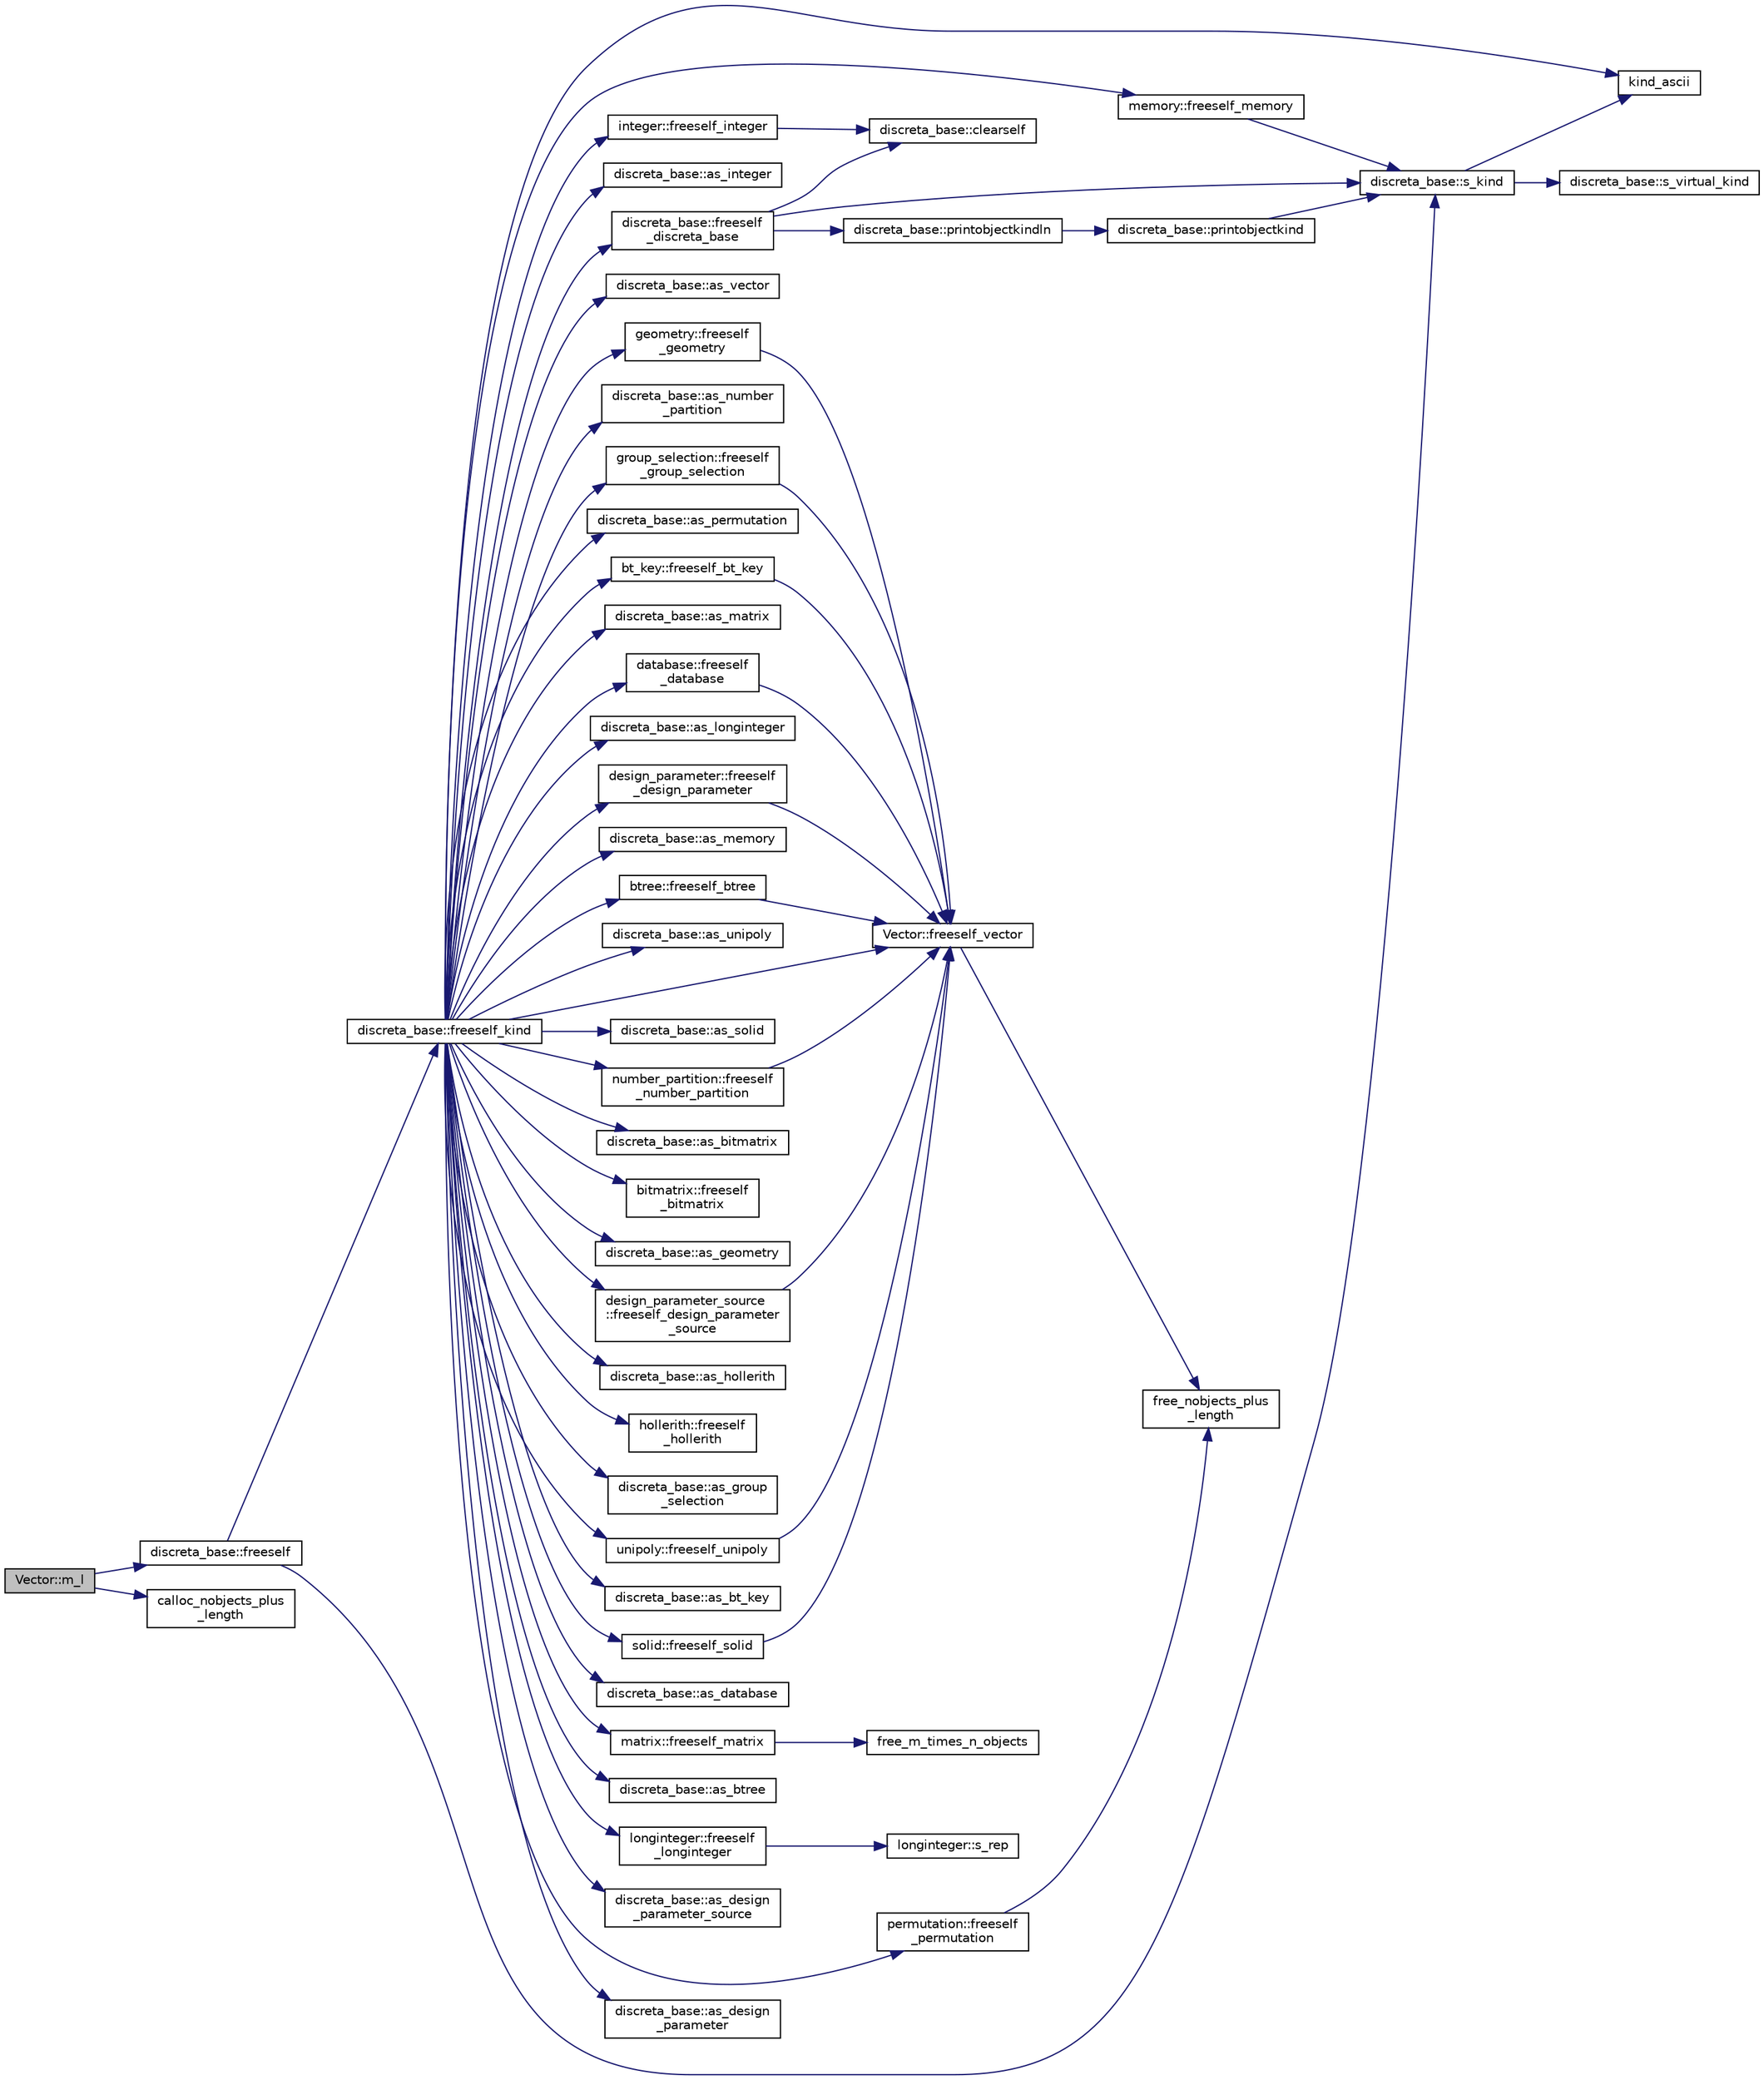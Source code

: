 digraph "Vector::m_l"
{
  edge [fontname="Helvetica",fontsize="10",labelfontname="Helvetica",labelfontsize="10"];
  node [fontname="Helvetica",fontsize="10",shape=record];
  rankdir="LR";
  Node2644 [label="Vector::m_l",height=0.2,width=0.4,color="black", fillcolor="grey75", style="filled", fontcolor="black"];
  Node2644 -> Node2645 [color="midnightblue",fontsize="10",style="solid",fontname="Helvetica"];
  Node2645 [label="discreta_base::freeself",height=0.2,width=0.4,color="black", fillcolor="white", style="filled",URL="$d7/d71/classdiscreta__base.html#a9a3c9501a562293b5667c11b9174d6e5"];
  Node2645 -> Node2646 [color="midnightblue",fontsize="10",style="solid",fontname="Helvetica"];
  Node2646 [label="discreta_base::freeself_kind",height=0.2,width=0.4,color="black", fillcolor="white", style="filled",URL="$d7/d71/classdiscreta__base.html#a63a23ada2165b3838fab719ed458cec8"];
  Node2646 -> Node2647 [color="midnightblue",fontsize="10",style="solid",fontname="Helvetica"];
  Node2647 [label="discreta_base::freeself\l_discreta_base",height=0.2,width=0.4,color="black", fillcolor="white", style="filled",URL="$d7/d71/classdiscreta__base.html#a8b1ec2cee4566034441e066dc2c027db"];
  Node2647 -> Node2648 [color="midnightblue",fontsize="10",style="solid",fontname="Helvetica"];
  Node2648 [label="discreta_base::s_kind",height=0.2,width=0.4,color="black", fillcolor="white", style="filled",URL="$d7/d71/classdiscreta__base.html#a8a830025c74adbbc3362418a7c2ba157"];
  Node2648 -> Node2649 [color="midnightblue",fontsize="10",style="solid",fontname="Helvetica"];
  Node2649 [label="discreta_base::s_virtual_kind",height=0.2,width=0.4,color="black", fillcolor="white", style="filled",URL="$d7/d71/classdiscreta__base.html#a52778a6d6943a468be083d0785d418fb"];
  Node2648 -> Node2650 [color="midnightblue",fontsize="10",style="solid",fontname="Helvetica"];
  Node2650 [label="kind_ascii",height=0.2,width=0.4,color="black", fillcolor="white", style="filled",URL="$d9/d60/discreta_8h.html#ad0ce825a9f29bc6cec27e1b64cfe27bf"];
  Node2647 -> Node2651 [color="midnightblue",fontsize="10",style="solid",fontname="Helvetica"];
  Node2651 [label="discreta_base::printobjectkindln",height=0.2,width=0.4,color="black", fillcolor="white", style="filled",URL="$d7/d71/classdiscreta__base.html#a677ccc8f392ebedde05e453f8cf59559"];
  Node2651 -> Node2652 [color="midnightblue",fontsize="10",style="solid",fontname="Helvetica"];
  Node2652 [label="discreta_base::printobjectkind",height=0.2,width=0.4,color="black", fillcolor="white", style="filled",URL="$d7/d71/classdiscreta__base.html#aa75a1314aa706909b029664944904231"];
  Node2652 -> Node2648 [color="midnightblue",fontsize="10",style="solid",fontname="Helvetica"];
  Node2647 -> Node2653 [color="midnightblue",fontsize="10",style="solid",fontname="Helvetica"];
  Node2653 [label="discreta_base::clearself",height=0.2,width=0.4,color="black", fillcolor="white", style="filled",URL="$d7/d71/classdiscreta__base.html#acc3985eac311491ab6ea3e409cffd3c4"];
  Node2646 -> Node2654 [color="midnightblue",fontsize="10",style="solid",fontname="Helvetica"];
  Node2654 [label="discreta_base::as_integer",height=0.2,width=0.4,color="black", fillcolor="white", style="filled",URL="$d7/d71/classdiscreta__base.html#a00d7691eaf874fd283d942692fe8dd26"];
  Node2646 -> Node2655 [color="midnightblue",fontsize="10",style="solid",fontname="Helvetica"];
  Node2655 [label="integer::freeself_integer",height=0.2,width=0.4,color="black", fillcolor="white", style="filled",URL="$d0/de5/classinteger.html#a02eb557612c9db1820dd75a77151edc0"];
  Node2655 -> Node2653 [color="midnightblue",fontsize="10",style="solid",fontname="Helvetica"];
  Node2646 -> Node2656 [color="midnightblue",fontsize="10",style="solid",fontname="Helvetica"];
  Node2656 [label="discreta_base::as_vector",height=0.2,width=0.4,color="black", fillcolor="white", style="filled",URL="$d7/d71/classdiscreta__base.html#a7bdd6cae39c380b128ee9e17e42cf020"];
  Node2646 -> Node2657 [color="midnightblue",fontsize="10",style="solid",fontname="Helvetica"];
  Node2657 [label="Vector::freeself_vector",height=0.2,width=0.4,color="black", fillcolor="white", style="filled",URL="$d5/db2/class_vector.html#ad55c58937ca8fb342247a2c0fb572d20"];
  Node2657 -> Node2658 [color="midnightblue",fontsize="10",style="solid",fontname="Helvetica"];
  Node2658 [label="free_nobjects_plus\l_length",height=0.2,width=0.4,color="black", fillcolor="white", style="filled",URL="$d9/d60/discreta_8h.html#a9fe9986097b58d1ade2867be95632efb"];
  Node2646 -> Node2659 [color="midnightblue",fontsize="10",style="solid",fontname="Helvetica"];
  Node2659 [label="discreta_base::as_number\l_partition",height=0.2,width=0.4,color="black", fillcolor="white", style="filled",URL="$d7/d71/classdiscreta__base.html#a307aa09de0e925d46697707968ffab00"];
  Node2646 -> Node2660 [color="midnightblue",fontsize="10",style="solid",fontname="Helvetica"];
  Node2660 [label="number_partition::freeself\l_number_partition",height=0.2,width=0.4,color="black", fillcolor="white", style="filled",URL="$df/d50/classnumber__partition.html#aa74111c1c8cd218b654e7b7c1ca42eb5"];
  Node2660 -> Node2657 [color="midnightblue",fontsize="10",style="solid",fontname="Helvetica"];
  Node2646 -> Node2661 [color="midnightblue",fontsize="10",style="solid",fontname="Helvetica"];
  Node2661 [label="discreta_base::as_permutation",height=0.2,width=0.4,color="black", fillcolor="white", style="filled",URL="$d7/d71/classdiscreta__base.html#aa4e72f36a82984239b12ae831e131098"];
  Node2646 -> Node2662 [color="midnightblue",fontsize="10",style="solid",fontname="Helvetica"];
  Node2662 [label="permutation::freeself\l_permutation",height=0.2,width=0.4,color="black", fillcolor="white", style="filled",URL="$d0/d08/classpermutation.html#a1f86343fa765d71c976d79e5ce372c12"];
  Node2662 -> Node2658 [color="midnightblue",fontsize="10",style="solid",fontname="Helvetica"];
  Node2646 -> Node2663 [color="midnightblue",fontsize="10",style="solid",fontname="Helvetica"];
  Node2663 [label="discreta_base::as_matrix",height=0.2,width=0.4,color="black", fillcolor="white", style="filled",URL="$d7/d71/classdiscreta__base.html#ae4d7f56d917a4707b838fbffde6467ff"];
  Node2646 -> Node2664 [color="midnightblue",fontsize="10",style="solid",fontname="Helvetica"];
  Node2664 [label="matrix::freeself_matrix",height=0.2,width=0.4,color="black", fillcolor="white", style="filled",URL="$d1/d8d/classmatrix.html#ab47d61820499f35c15bf82fb6a3b9bd1"];
  Node2664 -> Node2665 [color="midnightblue",fontsize="10",style="solid",fontname="Helvetica"];
  Node2665 [label="free_m_times_n_objects",height=0.2,width=0.4,color="black", fillcolor="white", style="filled",URL="$d9/d60/discreta_8h.html#a5a672671f49ca4a2855b0a601f612aef"];
  Node2646 -> Node2666 [color="midnightblue",fontsize="10",style="solid",fontname="Helvetica"];
  Node2666 [label="discreta_base::as_longinteger",height=0.2,width=0.4,color="black", fillcolor="white", style="filled",URL="$d7/d71/classdiscreta__base.html#a20a094639eb711b10c8694c51937f7cd"];
  Node2646 -> Node2667 [color="midnightblue",fontsize="10",style="solid",fontname="Helvetica"];
  Node2667 [label="longinteger::freeself\l_longinteger",height=0.2,width=0.4,color="black", fillcolor="white", style="filled",URL="$d3/d71/classlonginteger.html#a82006f4b7c6bf897de0387497e16c219"];
  Node2667 -> Node2668 [color="midnightblue",fontsize="10",style="solid",fontname="Helvetica"];
  Node2668 [label="longinteger::s_rep",height=0.2,width=0.4,color="black", fillcolor="white", style="filled",URL="$d3/d71/classlonginteger.html#ad1ec809a79c42ffe63d6c9e6dd46bff5"];
  Node2646 -> Node2669 [color="midnightblue",fontsize="10",style="solid",fontname="Helvetica"];
  Node2669 [label="discreta_base::as_memory",height=0.2,width=0.4,color="black", fillcolor="white", style="filled",URL="$d7/d71/classdiscreta__base.html#ad94b2d7dce0cd4fa22db57f6e79c4bd2"];
  Node2646 -> Node2670 [color="midnightblue",fontsize="10",style="solid",fontname="Helvetica"];
  Node2670 [label="memory::freeself_memory",height=0.2,width=0.4,color="black", fillcolor="white", style="filled",URL="$d8/d99/classmemory.html#a19366f9105d79a0e818cc19255d7ef4f"];
  Node2670 -> Node2648 [color="midnightblue",fontsize="10",style="solid",fontname="Helvetica"];
  Node2646 -> Node2671 [color="midnightblue",fontsize="10",style="solid",fontname="Helvetica"];
  Node2671 [label="discreta_base::as_unipoly",height=0.2,width=0.4,color="black", fillcolor="white", style="filled",URL="$d7/d71/classdiscreta__base.html#ad50d8027f039fe5c2478cddb243adc9d"];
  Node2646 -> Node2672 [color="midnightblue",fontsize="10",style="solid",fontname="Helvetica"];
  Node2672 [label="unipoly::freeself_unipoly",height=0.2,width=0.4,color="black", fillcolor="white", style="filled",URL="$d1/d89/classunipoly.html#aad315db6c6adb555a0c63877aab7d27e"];
  Node2672 -> Node2657 [color="midnightblue",fontsize="10",style="solid",fontname="Helvetica"];
  Node2646 -> Node2673 [color="midnightblue",fontsize="10",style="solid",fontname="Helvetica"];
  Node2673 [label="discreta_base::as_solid",height=0.2,width=0.4,color="black", fillcolor="white", style="filled",URL="$d7/d71/classdiscreta__base.html#a1fc5f2b85ec97ab0a69dd64903c970a5"];
  Node2646 -> Node2674 [color="midnightblue",fontsize="10",style="solid",fontname="Helvetica"];
  Node2674 [label="solid::freeself_solid",height=0.2,width=0.4,color="black", fillcolor="white", style="filled",URL="$d8/def/classsolid.html#a84c2f0abd7b24b1cf2ccefa9c99567fe"];
  Node2674 -> Node2657 [color="midnightblue",fontsize="10",style="solid",fontname="Helvetica"];
  Node2646 -> Node2675 [color="midnightblue",fontsize="10",style="solid",fontname="Helvetica"];
  Node2675 [label="discreta_base::as_bitmatrix",height=0.2,width=0.4,color="black", fillcolor="white", style="filled",URL="$d7/d71/classdiscreta__base.html#a071ad54ea8ef6c9d1d15f532e5a76df6"];
  Node2646 -> Node2676 [color="midnightblue",fontsize="10",style="solid",fontname="Helvetica"];
  Node2676 [label="bitmatrix::freeself\l_bitmatrix",height=0.2,width=0.4,color="black", fillcolor="white", style="filled",URL="$de/dc8/classbitmatrix.html#a4b84eed56a244df63819eae6b7ba1eff"];
  Node2646 -> Node2677 [color="midnightblue",fontsize="10",style="solid",fontname="Helvetica"];
  Node2677 [label="discreta_base::as_geometry",height=0.2,width=0.4,color="black", fillcolor="white", style="filled",URL="$d7/d71/classdiscreta__base.html#a38fc7b4cdd830703e9d87354b79bc5c8"];
  Node2646 -> Node2678 [color="midnightblue",fontsize="10",style="solid",fontname="Helvetica"];
  Node2678 [label="geometry::freeself\l_geometry",height=0.2,width=0.4,color="black", fillcolor="white", style="filled",URL="$da/d44/classgeometry.html#a504b1b52d24b4ae00d9fd0b7838b57e6"];
  Node2678 -> Node2657 [color="midnightblue",fontsize="10",style="solid",fontname="Helvetica"];
  Node2646 -> Node2679 [color="midnightblue",fontsize="10",style="solid",fontname="Helvetica"];
  Node2679 [label="discreta_base::as_hollerith",height=0.2,width=0.4,color="black", fillcolor="white", style="filled",URL="$d7/d71/classdiscreta__base.html#a3e66f82711f314710107e2f29e589690"];
  Node2646 -> Node2680 [color="midnightblue",fontsize="10",style="solid",fontname="Helvetica"];
  Node2680 [label="hollerith::freeself\l_hollerith",height=0.2,width=0.4,color="black", fillcolor="white", style="filled",URL="$d8/d99/classhollerith.html#a240d1b30780c9e09323d0b3ad5e2d1f7"];
  Node2646 -> Node2681 [color="midnightblue",fontsize="10",style="solid",fontname="Helvetica"];
  Node2681 [label="discreta_base::as_group\l_selection",height=0.2,width=0.4,color="black", fillcolor="white", style="filled",URL="$d7/d71/classdiscreta__base.html#aae1bac4883c567718bef9fb610abbdc8"];
  Node2646 -> Node2682 [color="midnightblue",fontsize="10",style="solid",fontname="Helvetica"];
  Node2682 [label="group_selection::freeself\l_group_selection",height=0.2,width=0.4,color="black", fillcolor="white", style="filled",URL="$d6/db0/classgroup__selection.html#a778b1a466858bf7f90516eeba1795798"];
  Node2682 -> Node2657 [color="midnightblue",fontsize="10",style="solid",fontname="Helvetica"];
  Node2646 -> Node2683 [color="midnightblue",fontsize="10",style="solid",fontname="Helvetica"];
  Node2683 [label="discreta_base::as_bt_key",height=0.2,width=0.4,color="black", fillcolor="white", style="filled",URL="$d7/d71/classdiscreta__base.html#a2734c6e08dca17cf6588bd5064ec1b9f"];
  Node2646 -> Node2684 [color="midnightblue",fontsize="10",style="solid",fontname="Helvetica"];
  Node2684 [label="bt_key::freeself_bt_key",height=0.2,width=0.4,color="black", fillcolor="white", style="filled",URL="$d1/de5/classbt__key.html#aad1f5a9b943d3ae072f1d09a9bb126c6"];
  Node2684 -> Node2657 [color="midnightblue",fontsize="10",style="solid",fontname="Helvetica"];
  Node2646 -> Node2685 [color="midnightblue",fontsize="10",style="solid",fontname="Helvetica"];
  Node2685 [label="discreta_base::as_database",height=0.2,width=0.4,color="black", fillcolor="white", style="filled",URL="$d7/d71/classdiscreta__base.html#ab055d39d58210a2b03ba3d33703b09a9"];
  Node2646 -> Node2686 [color="midnightblue",fontsize="10",style="solid",fontname="Helvetica"];
  Node2686 [label="database::freeself\l_database",height=0.2,width=0.4,color="black", fillcolor="white", style="filled",URL="$db/d72/classdatabase.html#a4dc263211f9b364e4fa733c8cf53e066"];
  Node2686 -> Node2657 [color="midnightblue",fontsize="10",style="solid",fontname="Helvetica"];
  Node2646 -> Node2687 [color="midnightblue",fontsize="10",style="solid",fontname="Helvetica"];
  Node2687 [label="discreta_base::as_btree",height=0.2,width=0.4,color="black", fillcolor="white", style="filled",URL="$d7/d71/classdiscreta__base.html#a78e76674cef2ec113c17989c11288778"];
  Node2646 -> Node2688 [color="midnightblue",fontsize="10",style="solid",fontname="Helvetica"];
  Node2688 [label="btree::freeself_btree",height=0.2,width=0.4,color="black", fillcolor="white", style="filled",URL="$dd/db0/classbtree.html#af866a69c5f887781efdcd491d71f2c28"];
  Node2688 -> Node2657 [color="midnightblue",fontsize="10",style="solid",fontname="Helvetica"];
  Node2646 -> Node2689 [color="midnightblue",fontsize="10",style="solid",fontname="Helvetica"];
  Node2689 [label="discreta_base::as_design\l_parameter_source",height=0.2,width=0.4,color="black", fillcolor="white", style="filled",URL="$d7/d71/classdiscreta__base.html#a59cbf837c6582ded5bc586265d13d81a"];
  Node2646 -> Node2690 [color="midnightblue",fontsize="10",style="solid",fontname="Helvetica"];
  Node2690 [label="design_parameter_source\l::freeself_design_parameter\l_source",height=0.2,width=0.4,color="black", fillcolor="white", style="filled",URL="$df/d4b/classdesign__parameter__source.html#a61e751fbde5330ede70525d4953bbc79"];
  Node2690 -> Node2657 [color="midnightblue",fontsize="10",style="solid",fontname="Helvetica"];
  Node2646 -> Node2691 [color="midnightblue",fontsize="10",style="solid",fontname="Helvetica"];
  Node2691 [label="discreta_base::as_design\l_parameter",height=0.2,width=0.4,color="black", fillcolor="white", style="filled",URL="$d7/d71/classdiscreta__base.html#aab24ff38ea1c5471ab3de42e014d0f2a"];
  Node2646 -> Node2692 [color="midnightblue",fontsize="10",style="solid",fontname="Helvetica"];
  Node2692 [label="design_parameter::freeself\l_design_parameter",height=0.2,width=0.4,color="black", fillcolor="white", style="filled",URL="$da/d94/classdesign__parameter.html#a0e7274960527530080b673a9d9e53fed"];
  Node2692 -> Node2657 [color="midnightblue",fontsize="10",style="solid",fontname="Helvetica"];
  Node2646 -> Node2650 [color="midnightblue",fontsize="10",style="solid",fontname="Helvetica"];
  Node2645 -> Node2648 [color="midnightblue",fontsize="10",style="solid",fontname="Helvetica"];
  Node2644 -> Node2693 [color="midnightblue",fontsize="10",style="solid",fontname="Helvetica"];
  Node2693 [label="calloc_nobjects_plus\l_length",height=0.2,width=0.4,color="black", fillcolor="white", style="filled",URL="$d9/d60/discreta_8h.html#a71599d54c8c17dfa065a363f5cdd0aa4"];
}
